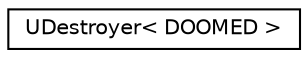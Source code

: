 digraph G
{
  edge [fontname="Helvetica",fontsize="10",labelfontname="Helvetica",labelfontsize="10"];
  node [fontname="Helvetica",fontsize="10",shape=record];
  rankdir="LR";
  Node1 [label="UDestroyer\< DOOMED \>",height=0.2,width=0.4,color="black", fillcolor="white", style="filled",URL="$class_u_destroyer.html"];
}
